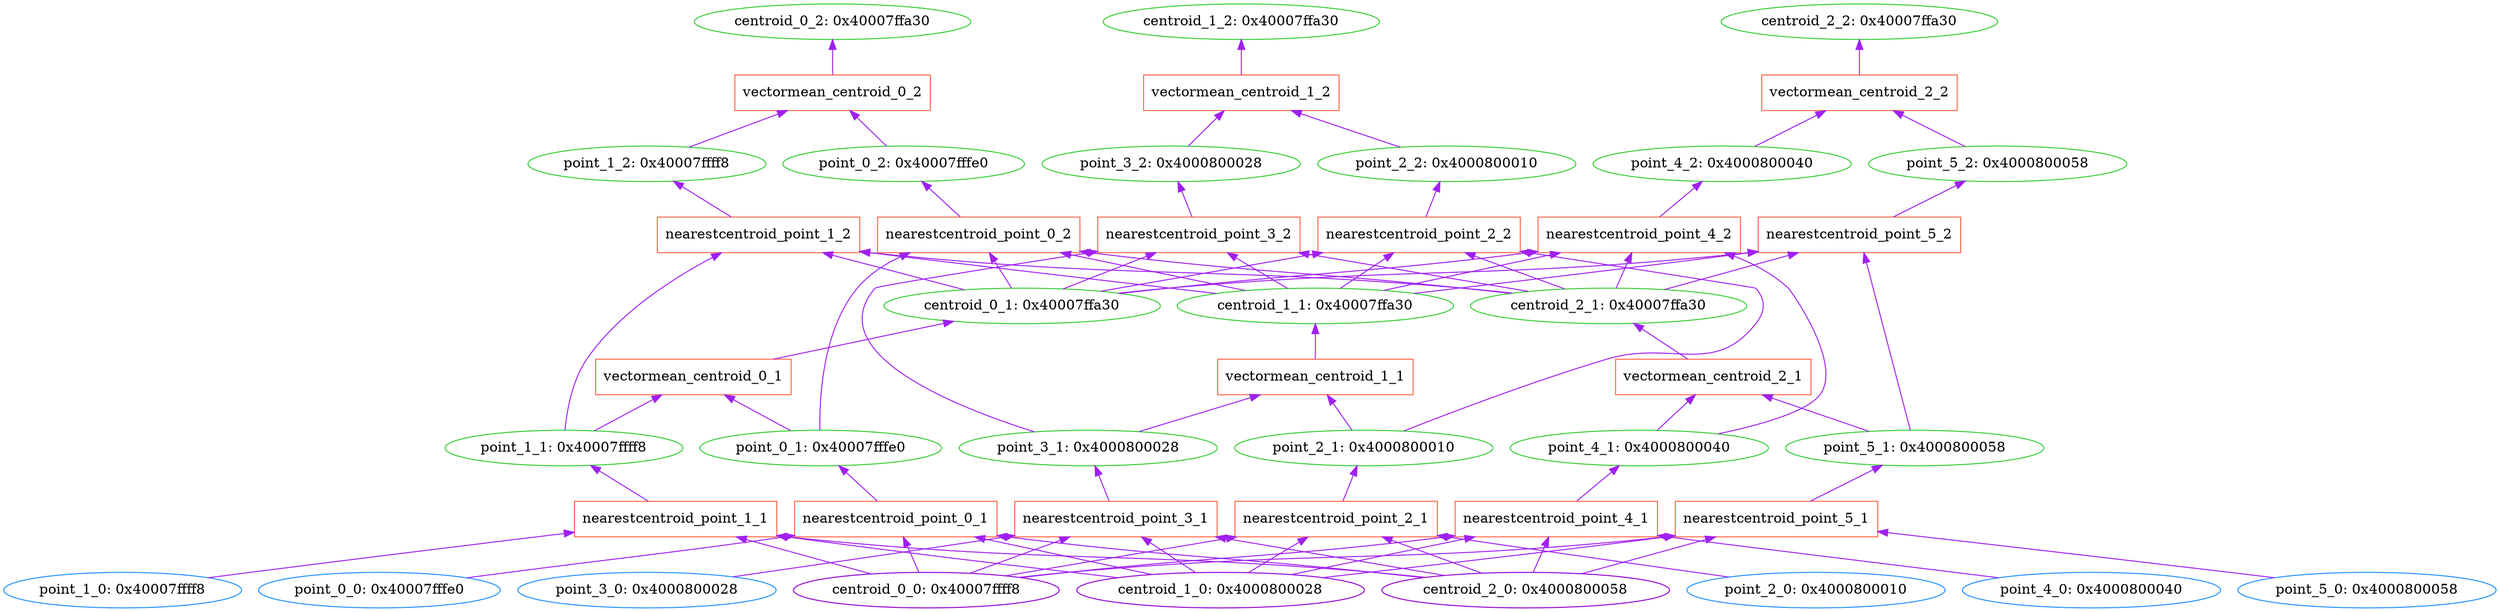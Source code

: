 digraph G {
    rankdir="BT"
0 [label="point_0_0: 0x40007fffe0", shape=oval, color=dodgerblue];
1 [label="point_1_0: 0x40007ffff8", shape=oval, color=dodgerblue];
2 [label="point_2_0: 0x4000800010", shape=oval, color=dodgerblue];
3 [label="point_3_0: 0x4000800028", shape=oval, color=dodgerblue];
4 [label="point_4_0: 0x4000800040", shape=oval, color=dodgerblue];
5 [label="point_5_0: 0x4000800058", shape=oval, color=dodgerblue];
6 [label="centroid_0_0: 0x40007ffff8", shape=oval, color=darkviolet];
7 [label="centroid_1_0: 0x4000800028", shape=oval, color=darkviolet];
8 [label="centroid_2_0: 0x4000800058", shape=oval, color=darkviolet];
9 [label="point_0_1: 0x40007fffe0", shape=oval, color=limegreen];
10 [label="nearestcentroid_point_0_1", shape=box, color=tomato];
11 [label="point_1_1: 0x40007ffff8", shape=oval, color=limegreen];
12 [label="nearestcentroid_point_1_1", shape=box, color=tomato];
13 [label="point_2_1: 0x4000800010", shape=oval, color=limegreen];
14 [label="nearestcentroid_point_2_1", shape=box, color=tomato];
15 [label="point_3_1: 0x4000800028", shape=oval, color=limegreen];
16 [label="nearestcentroid_point_3_1", shape=box, color=tomato];
17 [label="point_4_1: 0x4000800040", shape=oval, color=limegreen];
18 [label="nearestcentroid_point_4_1", shape=box, color=tomato];
19 [label="point_5_1: 0x4000800058", shape=oval, color=limegreen];
20 [label="nearestcentroid_point_5_1", shape=box, color=tomato];
21 [label="centroid_0_1: 0x40007ffa30", shape=oval, color=limegreen];
22 [label="vectormean_centroid_0_1", shape=box, color=tomato];
23 [label="centroid_1_1: 0x40007ffa30", shape=oval, color=limegreen];
24 [label="vectormean_centroid_1_1", shape=box, color=tomato];
25 [label="centroid_2_1: 0x40007ffa30", shape=oval, color=limegreen];
26 [label="vectormean_centroid_2_1", shape=box, color=tomato];
27 [label="point_0_2: 0x40007fffe0", shape=oval, color=limegreen];
28 [label="nearestcentroid_point_0_2", shape=box, color=tomato];
29 [label="point_1_2: 0x40007ffff8", shape=oval, color=limegreen];
30 [label="nearestcentroid_point_1_2", shape=box, color=tomato];
31 [label="point_2_2: 0x4000800010", shape=oval, color=limegreen];
32 [label="nearestcentroid_point_2_2", shape=box, color=tomato];
33 [label="point_3_2: 0x4000800028", shape=oval, color=limegreen];
34 [label="nearestcentroid_point_3_2", shape=box, color=tomato];
35 [label="point_4_2: 0x4000800040", shape=oval, color=limegreen];
36 [label="nearestcentroid_point_4_2", shape=box, color=tomato];
37 [label="point_5_2: 0x4000800058", shape=oval, color=limegreen];
38 [label="nearestcentroid_point_5_2", shape=box, color=tomato];
39 [label="centroid_0_2: 0x40007ffa30", shape=oval, color=limegreen];
40 [label="vectormean_centroid_0_2", shape=box, color=tomato];
41 [label="centroid_1_2: 0x40007ffa30", shape=oval, color=limegreen];
42 [label="vectormean_centroid_1_2", shape=box, color=tomato];
43 [label="centroid_2_2: 0x40007ffa30", shape=oval, color=limegreen];
44 [label="vectormean_centroid_2_2", shape=box, color=tomato];
10->9  [color=purple]
 [label=""];
6->10  [color=purple]
 [label=""];
7->10  [color=purple]
 [label=""];
8->10  [color=purple]
 [label=""];
0->10  [color=purple]
 [label=""];
12->11  [color=purple]
 [label=""];
6->12  [color=purple]
 [label=""];
7->12  [color=purple]
 [label=""];
8->12  [color=purple]
 [label=""];
1->12  [color=purple]
 [label=""];
14->13  [color=purple]
 [label=""];
6->14  [color=purple]
 [label=""];
7->14  [color=purple]
 [label=""];
8->14  [color=purple]
 [label=""];
2->14  [color=purple]
 [label=""];
16->15  [color=purple]
 [label=""];
6->16  [color=purple]
 [label=""];
7->16  [color=purple]
 [label=""];
8->16  [color=purple]
 [label=""];
3->16  [color=purple]
 [label=""];
18->17  [color=purple]
 [label=""];
6->18  [color=purple]
 [label=""];
7->18  [color=purple]
 [label=""];
8->18  [color=purple]
 [label=""];
4->18  [color=purple]
 [label=""];
20->19  [color=purple]
 [label=""];
6->20  [color=purple]
 [label=""];
7->20  [color=purple]
 [label=""];
8->20  [color=purple]
 [label=""];
5->20  [color=purple]
 [label=""];
22->21  [color=purple]
 [label=""];
9->22  [color=purple]
 [label=""];
11->22  [color=purple]
 [label=""];
24->23  [color=purple]
 [label=""];
13->24  [color=purple]
 [label=""];
15->24  [color=purple]
 [label=""];
26->25  [color=purple]
 [label=""];
17->26  [color=purple]
 [label=""];
19->26  [color=purple]
 [label=""];
28->27  [color=purple]
 [label=""];
21->28  [color=purple]
 [label=""];
23->28  [color=purple]
 [label=""];
25->28  [color=purple]
 [label=""];
9->28  [color=purple]
 [label=""];
30->29  [color=purple]
 [label=""];
21->30  [color=purple]
 [label=""];
23->30  [color=purple]
 [label=""];
25->30  [color=purple]
 [label=""];
11->30  [color=purple]
 [label=""];
32->31  [color=purple]
 [label=""];
21->32  [color=purple]
 [label=""];
23->32  [color=purple]
 [label=""];
25->32  [color=purple]
 [label=""];
13->32  [color=purple]
 [label=""];
34->33  [color=purple]
 [label=""];
21->34  [color=purple]
 [label=""];
23->34  [color=purple]
 [label=""];
25->34  [color=purple]
 [label=""];
15->34  [color=purple]
 [label=""];
36->35  [color=purple]
 [label=""];
21->36  [color=purple]
 [label=""];
23->36  [color=purple]
 [label=""];
25->36  [color=purple]
 [label=""];
17->36  [color=purple]
 [label=""];
38->37  [color=purple]
 [label=""];
21->38  [color=purple]
 [label=""];
23->38  [color=purple]
 [label=""];
25->38  [color=purple]
 [label=""];
19->38  [color=purple]
 [label=""];
40->39  [color=purple]
 [label=""];
27->40  [color=purple]
 [label=""];
29->40  [color=purple]
 [label=""];
42->41  [color=purple]
 [label=""];
31->42  [color=purple]
 [label=""];
33->42  [color=purple]
 [label=""];
44->43  [color=purple]
 [label=""];
35->44  [color=purple]
 [label=""];
37->44  [color=purple]
 [label=""];
}
